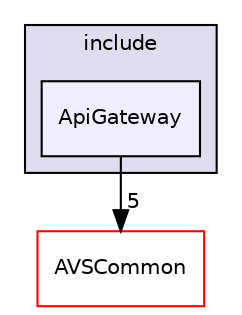 digraph "/workplace/avs-device-sdk/CapabilityAgents/ApiGateway/include/ApiGateway" {
  compound=true
  node [ fontsize="10", fontname="Helvetica"];
  edge [ labelfontsize="10", labelfontname="Helvetica"];
  subgraph clusterdir_864db04923e477fe7497f169e5b13e3f {
    graph [ bgcolor="#ddddee", pencolor="black", label="include" fontname="Helvetica", fontsize="10", URL="dir_864db04923e477fe7497f169e5b13e3f.html"]
  dir_f18505ebb7422850ef599b7d8c3c9980 [shape=box, label="ApiGateway", style="filled", fillcolor="#eeeeff", pencolor="black", URL="dir_f18505ebb7422850ef599b7d8c3c9980.html"];
  }
  dir_13e65effb2bde530b17b3d5eefcd0266 [shape=box label="AVSCommon" fillcolor="white" style="filled" color="red" URL="dir_13e65effb2bde530b17b3d5eefcd0266.html"];
  dir_f18505ebb7422850ef599b7d8c3c9980->dir_13e65effb2bde530b17b3d5eefcd0266 [headlabel="5", labeldistance=1.5 headhref="dir_000370_000017.html"];
}
